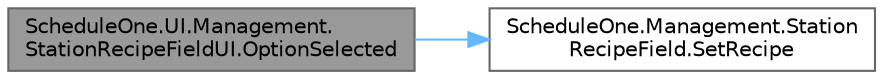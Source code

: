 digraph "ScheduleOne.UI.Management.StationRecipeFieldUI.OptionSelected"
{
 // LATEX_PDF_SIZE
  bgcolor="transparent";
  edge [fontname=Helvetica,fontsize=10,labelfontname=Helvetica,labelfontsize=10];
  node [fontname=Helvetica,fontsize=10,shape=box,height=0.2,width=0.4];
  rankdir="LR";
  Node1 [id="Node000001",label="ScheduleOne.UI.Management.\lStationRecipeFieldUI.OptionSelected",height=0.2,width=0.4,color="gray40", fillcolor="grey60", style="filled", fontcolor="black",tooltip=" "];
  Node1 -> Node2 [id="edge1_Node000001_Node000002",color="steelblue1",style="solid",tooltip=" "];
  Node2 [id="Node000002",label="ScheduleOne.Management.Station\lRecipeField.SetRecipe",height=0.2,width=0.4,color="grey40", fillcolor="white", style="filled",URL="$class_schedule_one_1_1_management_1_1_station_recipe_field.html#acd55e077c51fc1efccee25e9572d1519",tooltip=" "];
}
